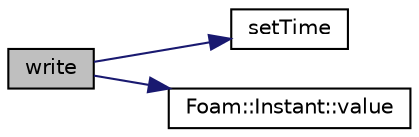 digraph "write"
{
  bgcolor="transparent";
  edge [fontname="Helvetica",fontsize="10",labelfontname="Helvetica",labelfontsize="10"];
  node [fontname="Helvetica",fontsize="10",shape=record];
  rankdir="LR";
  Node1 [label="write",height=0.2,width=0.4,color="black", fillcolor="grey75", style="filled" fontcolor="black"];
  Node1 -> Node2 [color="midnightblue",fontsize="10",style="solid",fontname="Helvetica"];
  Node2 [label="setTime",height=0.2,width=0.4,color="black",URL="$convertProcessorPatches_8H.html#a9d6c0bbed71c608ce702bde592b8c054"];
  Node1 -> Node3 [color="midnightblue",fontsize="10",style="solid",fontname="Helvetica"];
  Node3 [label="Foam::Instant::value",height=0.2,width=0.4,color="black",URL="$classFoam_1_1Instant.html#a0e828b77f1a98d821785957638b0d070",tooltip="The value (const access) "];
}
